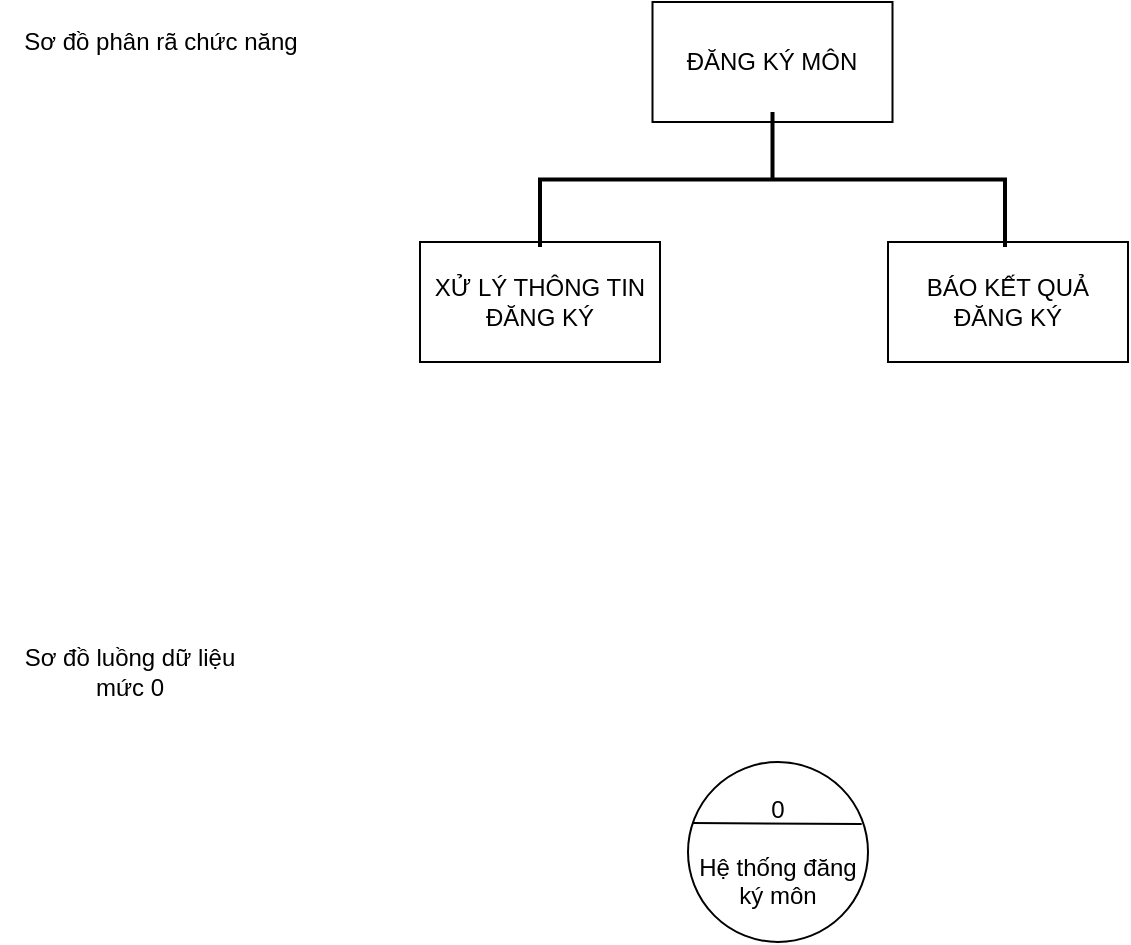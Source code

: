 <mxfile version="21.1.5" type="github">
  <diagram name="Trang-1" id="0eWGmRPubFiTM06uHW4e">
    <mxGraphModel dx="587" dy="296" grid="1" gridSize="10" guides="1" tooltips="1" connect="1" arrows="1" fold="1" page="1" pageScale="1" pageWidth="827" pageHeight="1169" math="0" shadow="0">
      <root>
        <mxCell id="0" />
        <mxCell id="1" parent="0" />
        <mxCell id="gCIWjXFXLwbGu3F1R4yV-1" value="ĐĂNG KÝ MÔN" style="rounded=0;whiteSpace=wrap;html=1;" vertex="1" parent="1">
          <mxGeometry x="356.25" y="40" width="120" height="60" as="geometry" />
        </mxCell>
        <mxCell id="gCIWjXFXLwbGu3F1R4yV-2" value="BÁO KẾT QUẢ ĐĂNG KÝ" style="rounded=0;whiteSpace=wrap;html=1;" vertex="1" parent="1">
          <mxGeometry x="474" y="160" width="120" height="60" as="geometry" />
        </mxCell>
        <mxCell id="gCIWjXFXLwbGu3F1R4yV-4" value="XỬ LÝ THÔNG TIN ĐĂNG KÝ" style="rounded=0;whiteSpace=wrap;html=1;" vertex="1" parent="1">
          <mxGeometry x="240" y="160" width="120" height="60" as="geometry" />
        </mxCell>
        <mxCell id="gCIWjXFXLwbGu3F1R4yV-7" value="" style="strokeWidth=2;html=1;shape=mxgraph.flowchart.annotation_2;align=left;labelPosition=right;pointerEvents=1;rotation=90;" vertex="1" parent="1">
          <mxGeometry x="382.5" y="12.5" width="67.5" height="232.5" as="geometry" />
        </mxCell>
        <mxCell id="gCIWjXFXLwbGu3F1R4yV-9" value="Sơ đồ phân rã chức năng" style="text;html=1;align=center;verticalAlign=middle;resizable=0;points=[];autosize=1;strokeColor=none;fillColor=none;" vertex="1" parent="1">
          <mxGeometry x="30" y="45" width="160" height="30" as="geometry" />
        </mxCell>
        <mxCell id="gCIWjXFXLwbGu3F1R4yV-10" value="Sơ đồ luồng dữ liệu mức 0" style="text;html=1;strokeColor=none;fillColor=none;align=center;verticalAlign=middle;whiteSpace=wrap;rounded=0;" vertex="1" parent="1">
          <mxGeometry x="40" y="350" width="110" height="50" as="geometry" />
        </mxCell>
        <mxCell id="gCIWjXFXLwbGu3F1R4yV-11" value="0&lt;br&gt;&lt;br&gt;Hệ thống đăng ký môn&lt;br&gt;" style="ellipse;whiteSpace=wrap;html=1;aspect=fixed;" vertex="1" parent="1">
          <mxGeometry x="374" y="420" width="90" height="90" as="geometry" />
        </mxCell>
        <mxCell id="gCIWjXFXLwbGu3F1R4yV-14" value="" style="endArrow=none;html=1;rounded=0;entryX=0.965;entryY=0.345;entryDx=0;entryDy=0;entryPerimeter=0;exitX=0.024;exitY=0.339;exitDx=0;exitDy=0;exitPerimeter=0;" edge="1" parent="1" source="gCIWjXFXLwbGu3F1R4yV-11" target="gCIWjXFXLwbGu3F1R4yV-11">
          <mxGeometry width="50" height="50" relative="1" as="geometry">
            <mxPoint x="374" y="450" as="sourcePoint" />
            <mxPoint x="424" y="400" as="targetPoint" />
          </mxGeometry>
        </mxCell>
      </root>
    </mxGraphModel>
  </diagram>
</mxfile>
